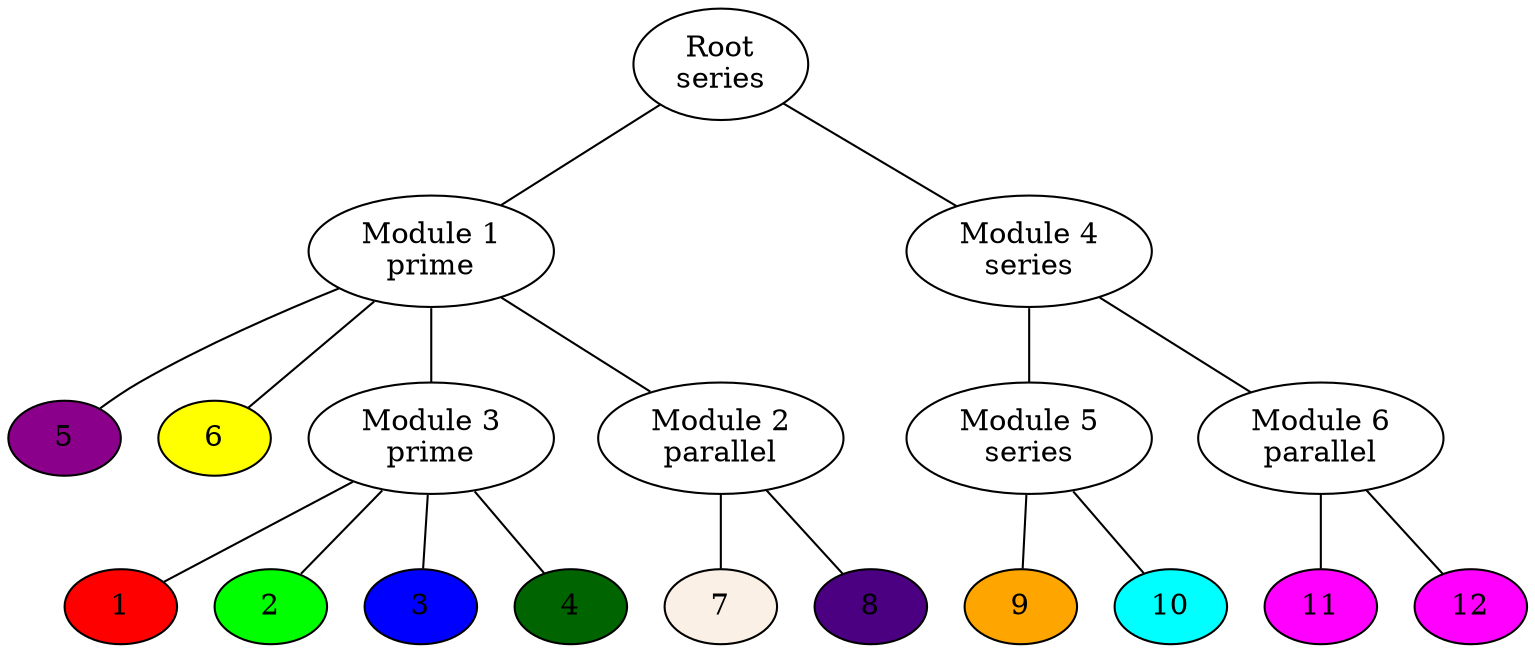graph
{
    node [style="filled"]
    node [fillcolor="white"]
    "Module 1" -- {5 6}
    "Module 1" -- {"Module 3" "Module 2"}
    "Module 2" -- {7 8}
    "Module 3" -- {1 2 3 4}

    "Root" -- "Module 1"
    "Root" -- "Module 4"
    "Module 4" -- {"Module 5" "Module 6"}
    "Module 5" -- {9 10}
    "Module 6" -- {11 12}
    {rank="source"; "Root"}


    "Module 1" [label="\N\nprime"]
    "Module 2" [label="\N\nparallel"]
    "Module 3" [label="\N\nprime"]
    "Module 4" [label="\N\nseries"]
    "Module 5" [label="\N\nseries"]
    "Module 6" [label="\N\nparallel"]
    "Root" [label="\N\nseries"]


    1 [fillcolor="red"]
    2 [fillcolor="green"]
    3 [fillcolor="blue"]
    4 [fillcolor="darkgreen"]
    5 [fillcolor="darkmagenta"]
    6 [fillcolor="yellow"]
    7 [fillcolor="linen"]
    8 [fillcolor="indigo"]
    9 [fillcolor="orange"]
    10 [fillcolor="cyan"]
    11 [fillcolor="magenta"]
    12 [fillcolor="magenta"]
}
